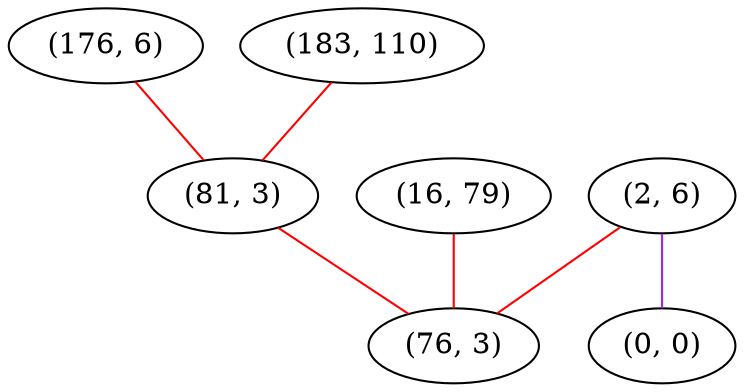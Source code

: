graph "" {
"(176, 6)";
"(2, 6)";
"(0, 0)";
"(183, 110)";
"(81, 3)";
"(16, 79)";
"(76, 3)";
"(176, 6)" -- "(81, 3)"  [color=red, key=0, weight=1];
"(2, 6)" -- "(0, 0)"  [color=purple, key=0, weight=4];
"(2, 6)" -- "(76, 3)"  [color=red, key=0, weight=1];
"(183, 110)" -- "(81, 3)"  [color=red, key=0, weight=1];
"(81, 3)" -- "(76, 3)"  [color=red, key=0, weight=1];
"(16, 79)" -- "(76, 3)"  [color=red, key=0, weight=1];
}
